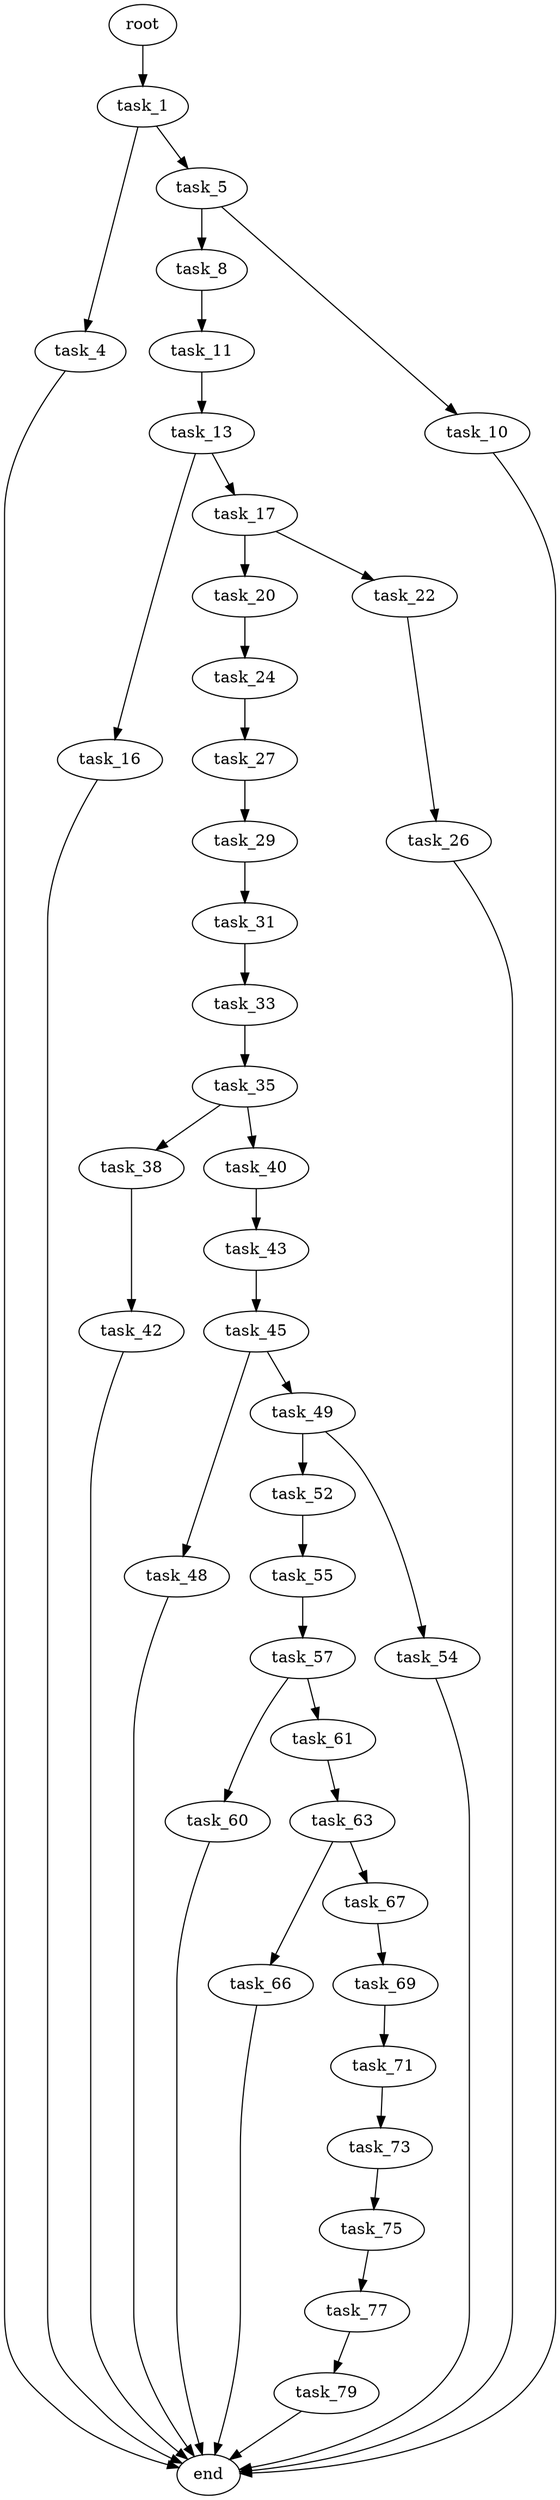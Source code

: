 digraph G {
  root [size="0.000000"];
  task_1 [size="68719476736.000000"];
  task_4 [size="8589934592.000000"];
  task_5 [size="41030368842.000000"];
  task_8 [size="446745832453.000000"];
  task_10 [size="134217728000.000000"];
  task_11 [size="31167874692.000000"];
  task_13 [size="148540833818.000000"];
  task_16 [size="26157648992.000000"];
  task_17 [size="1073741824000.000000"];
  task_20 [size="2910284605.000000"];
  task_22 [size="25589239497.000000"];
  task_24 [size="21952318235.000000"];
  task_26 [size="435509207868.000000"];
  task_27 [size="414806097671.000000"];
  task_29 [size="728783764779.000000"];
  task_31 [size="31190799969.000000"];
  task_33 [size="360968371693.000000"];
  task_35 [size="1524712897.000000"];
  task_38 [size="103789553079.000000"];
  task_40 [size="5095142663.000000"];
  task_42 [size="192591007134.000000"];
  task_43 [size="8589934592.000000"];
  task_45 [size="21129477490.000000"];
  task_48 [size="119537573860.000000"];
  task_49 [size="28991029248.000000"];
  task_52 [size="1073741824000.000000"];
  task_54 [size="68719476736.000000"];
  task_55 [size="549755813888.000000"];
  task_57 [size="30356875339.000000"];
  task_60 [size="53158539416.000000"];
  task_61 [size="558517014360.000000"];
  task_63 [size="72970402361.000000"];
  task_66 [size="231928233984.000000"];
  task_67 [size="366758978730.000000"];
  task_69 [size="603782027451.000000"];
  task_71 [size="28991029248.000000"];
  task_73 [size="1959417002.000000"];
  task_75 [size="5426179549.000000"];
  task_77 [size="1232618511516.000000"];
  task_79 [size="5550643690.000000"];
  end [size="0.000000"];

  root -> task_1 [size="1.000000"];
  task_1 -> task_4 [size="134217728.000000"];
  task_1 -> task_5 [size="134217728.000000"];
  task_4 -> end [size="1.000000"];
  task_5 -> task_8 [size="75497472.000000"];
  task_5 -> task_10 [size="75497472.000000"];
  task_8 -> task_11 [size="301989888.000000"];
  task_10 -> end [size="1.000000"];
  task_11 -> task_13 [size="33554432.000000"];
  task_13 -> task_16 [size="411041792.000000"];
  task_13 -> task_17 [size="411041792.000000"];
  task_16 -> end [size="1.000000"];
  task_17 -> task_20 [size="838860800.000000"];
  task_17 -> task_22 [size="838860800.000000"];
  task_20 -> task_24 [size="134217728.000000"];
  task_22 -> task_26 [size="838860800.000000"];
  task_24 -> task_27 [size="411041792.000000"];
  task_26 -> end [size="1.000000"];
  task_27 -> task_29 [size="301989888.000000"];
  task_29 -> task_31 [size="679477248.000000"];
  task_31 -> task_33 [size="75497472.000000"];
  task_33 -> task_35 [size="301989888.000000"];
  task_35 -> task_38 [size="75497472.000000"];
  task_35 -> task_40 [size="75497472.000000"];
  task_38 -> task_42 [size="75497472.000000"];
  task_40 -> task_43 [size="301989888.000000"];
  task_42 -> end [size="1.000000"];
  task_43 -> task_45 [size="33554432.000000"];
  task_45 -> task_48 [size="411041792.000000"];
  task_45 -> task_49 [size="411041792.000000"];
  task_48 -> end [size="1.000000"];
  task_49 -> task_52 [size="75497472.000000"];
  task_49 -> task_54 [size="75497472.000000"];
  task_52 -> task_55 [size="838860800.000000"];
  task_54 -> end [size="1.000000"];
  task_55 -> task_57 [size="536870912.000000"];
  task_57 -> task_60 [size="134217728.000000"];
  task_57 -> task_61 [size="134217728.000000"];
  task_60 -> end [size="1.000000"];
  task_61 -> task_63 [size="411041792.000000"];
  task_63 -> task_66 [size="75497472.000000"];
  task_63 -> task_67 [size="75497472.000000"];
  task_66 -> end [size="1.000000"];
  task_67 -> task_69 [size="301989888.000000"];
  task_69 -> task_71 [size="536870912.000000"];
  task_71 -> task_73 [size="75497472.000000"];
  task_73 -> task_75 [size="33554432.000000"];
  task_75 -> task_77 [size="209715200.000000"];
  task_77 -> task_79 [size="838860800.000000"];
  task_79 -> end [size="1.000000"];
}

